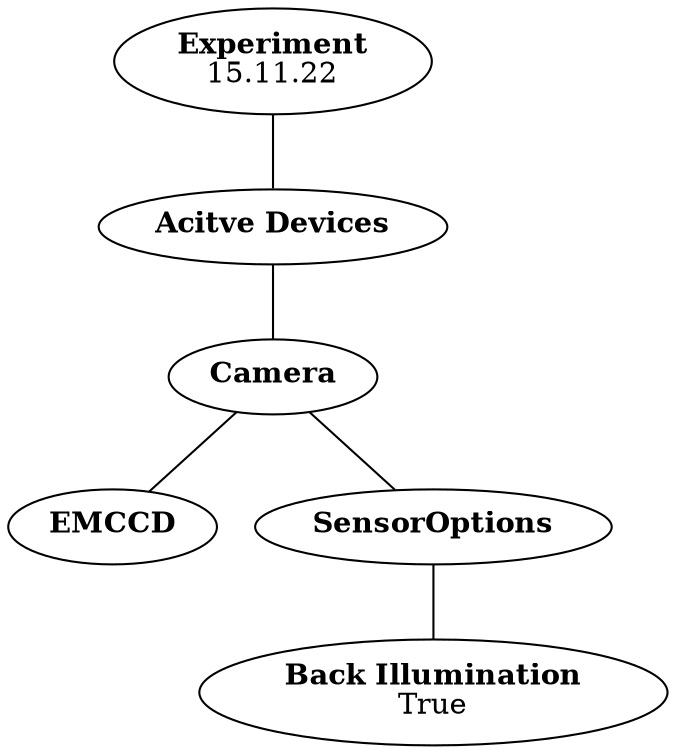 
graph G {
	Experiment [label=
    <<b>Experiment</b><BR ALIGN="LEFT"
    />15.11.22<BR ALIGN="CENTER"/>>];
	ActiveDevices [label=
    <<b>Acitve Devices</b>>];
	Camera [label=
    <<b>Camera</b>>];
	EMCCD [label=
    <<b>EMCCD</b>>];
	SensorOptions [label=
    <<b>SensorOptions</b>>];
	BackIllumination [label=
    <<b>Back Illumination</b><BR ALIGN="LEFT"
    />True<BR ALIGN="CENTER"/>>];
	
	Experiment -- ActiveDevices;
	ActiveDevices -- Camera;
	Camera -- EMCCD;
	Camera -- SensorOptions;
	SensorOptions -- BackIllumination;
	
}